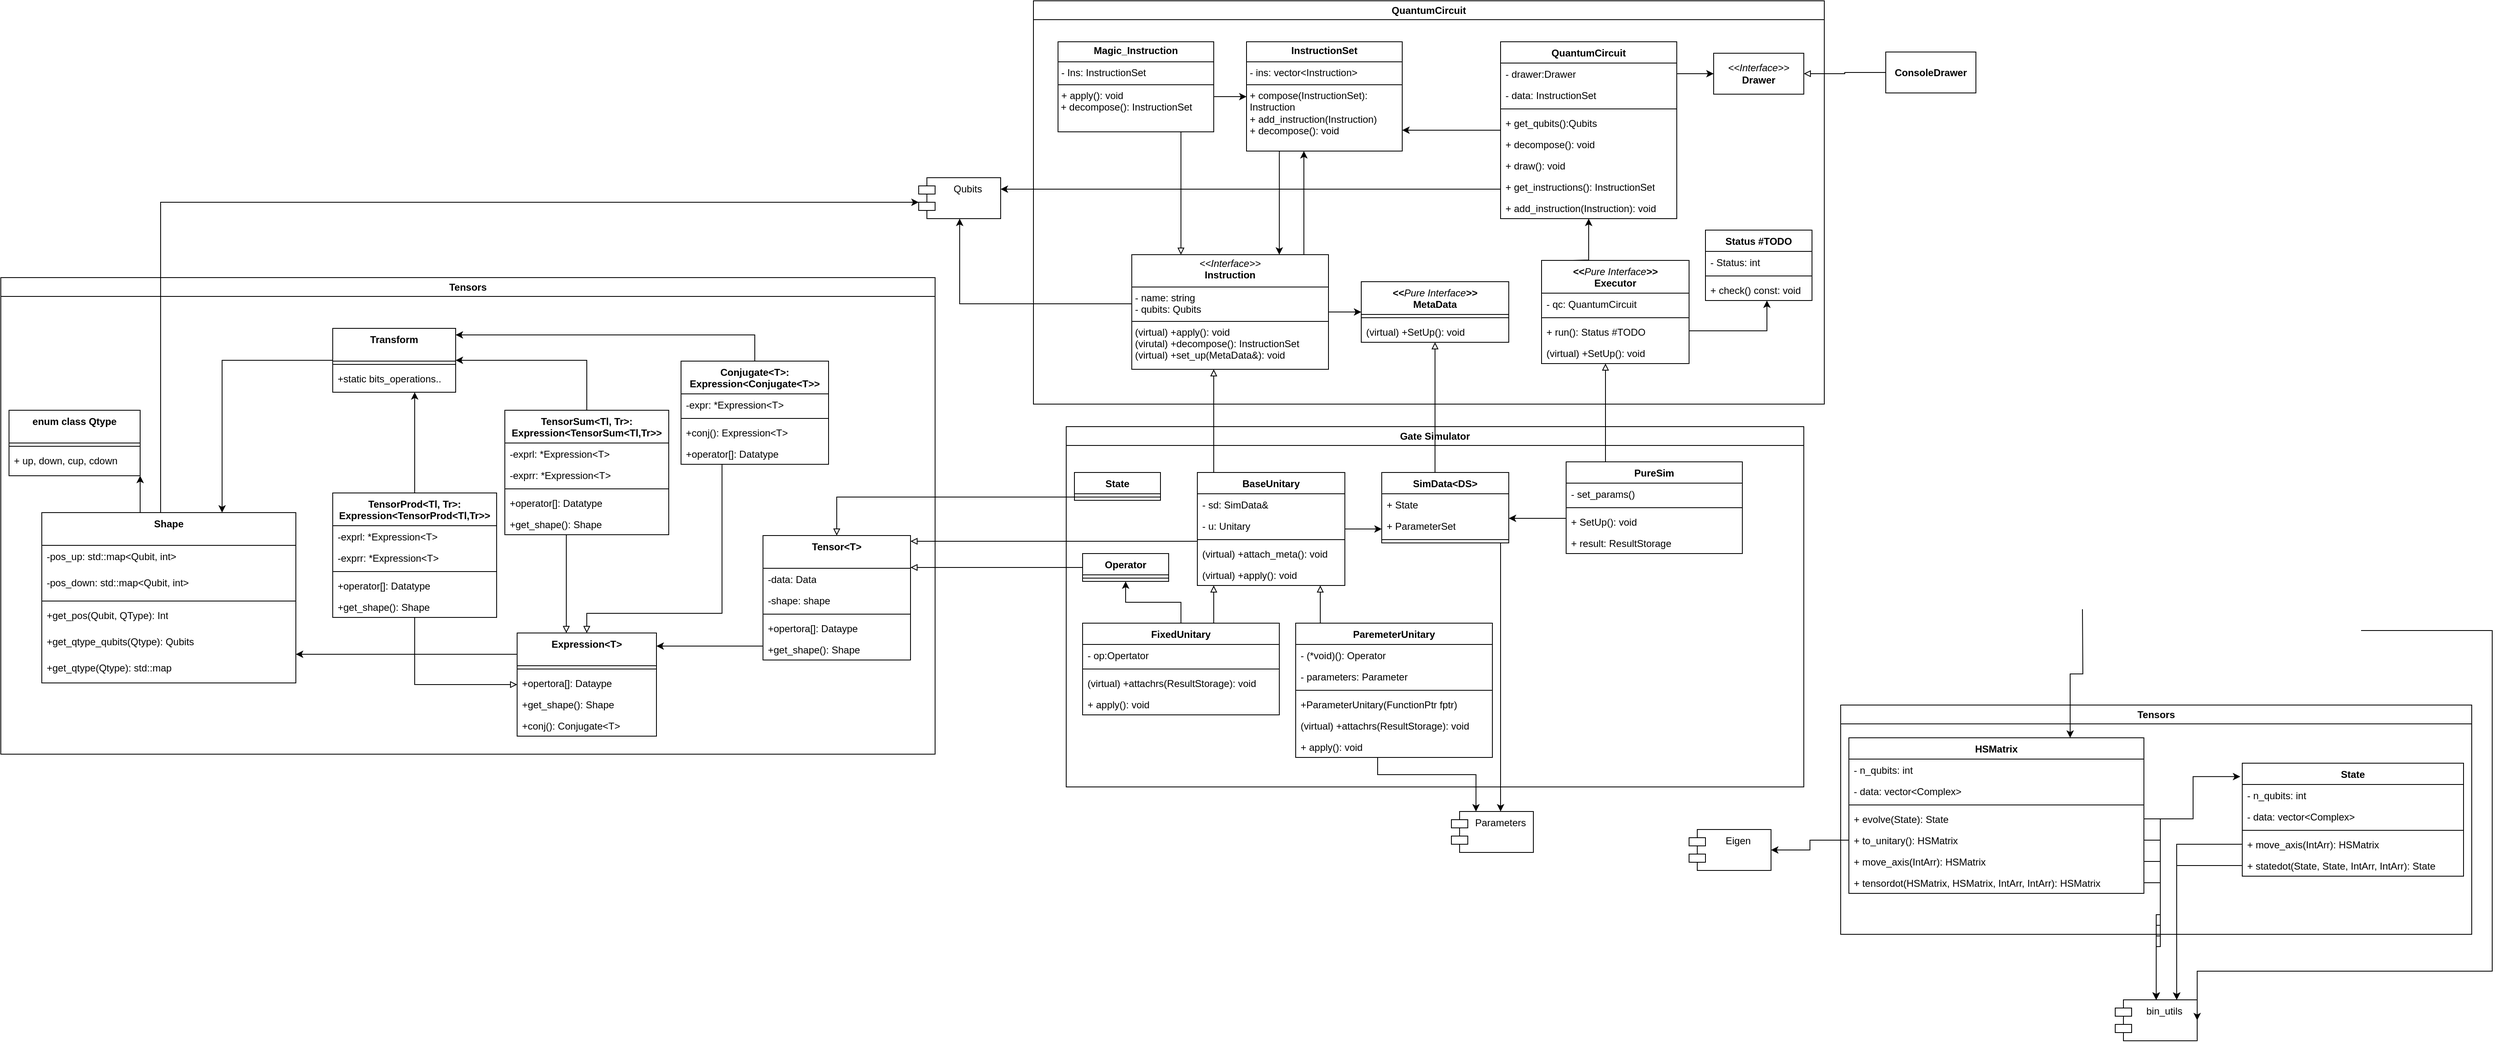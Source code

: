 <mxfile version="24.8.6">
  <diagram name="Page-1" id="x-qG1IfEhME5JwyJ-67E">
    <mxGraphModel dx="4120" dy="2128" grid="1" gridSize="10" guides="1" tooltips="1" connect="1" arrows="1" fold="1" page="1" pageScale="1" pageWidth="850" pageHeight="1100" math="0" shadow="0">
      <root>
        <mxCell id="0" />
        <mxCell id="1" parent="0" />
        <mxCell id="NoPwjyz6uO1jpUqEw4Ve-11" value="&lt;div&gt;Tensors&lt;/div&gt;" style="swimlane;whiteSpace=wrap;html=1;rounded=0;" parent="1" vertex="1">
          <mxGeometry x="35" y="20" width="770" height="280" as="geometry" />
        </mxCell>
        <mxCell id="NoPwjyz6uO1jpUqEw4Ve-59" value="&lt;div&gt;HSMatrix&lt;/div&gt;" style="swimlane;fontStyle=1;align=center;verticalAlign=top;childLayout=stackLayout;horizontal=1;startSize=26;horizontalStack=0;resizeParent=1;resizeParentMax=0;resizeLast=0;collapsible=1;marginBottom=0;whiteSpace=wrap;html=1;" parent="NoPwjyz6uO1jpUqEw4Ve-11" vertex="1">
          <mxGeometry x="10" y="40" width="360" height="190" as="geometry" />
        </mxCell>
        <mxCell id="NoPwjyz6uO1jpUqEw4Ve-60" value="- n_qubits: int" style="text;strokeColor=none;fillColor=none;align=left;verticalAlign=top;spacingLeft=4;spacingRight=4;overflow=hidden;rotatable=0;points=[[0,0.5],[1,0.5]];portConstraint=eastwest;whiteSpace=wrap;html=1;" parent="NoPwjyz6uO1jpUqEw4Ve-59" vertex="1">
          <mxGeometry y="26" width="360" height="26" as="geometry" />
        </mxCell>
        <mxCell id="NoPwjyz6uO1jpUqEw4Ve-63" value="- data:  vector&amp;lt;Complex&amp;gt; " style="text;strokeColor=none;fillColor=none;align=left;verticalAlign=top;spacingLeft=4;spacingRight=4;overflow=hidden;rotatable=0;points=[[0,0.5],[1,0.5]];portConstraint=eastwest;whiteSpace=wrap;html=1;" parent="NoPwjyz6uO1jpUqEw4Ve-59" vertex="1">
          <mxGeometry y="52" width="360" height="26" as="geometry" />
        </mxCell>
        <mxCell id="NoPwjyz6uO1jpUqEw4Ve-61" value="" style="line;strokeWidth=1;fillColor=none;align=left;verticalAlign=middle;spacingTop=-1;spacingLeft=3;spacingRight=3;rotatable=0;labelPosition=right;points=[];portConstraint=eastwest;strokeColor=inherit;" parent="NoPwjyz6uO1jpUqEw4Ve-59" vertex="1">
          <mxGeometry y="78" width="360" height="8" as="geometry" />
        </mxCell>
        <mxCell id="NoPwjyz6uO1jpUqEw4Ve-122" value="+ evolve(State): State" style="text;strokeColor=none;fillColor=none;align=left;verticalAlign=top;spacingLeft=4;spacingRight=4;overflow=hidden;rotatable=0;points=[[0,0.5],[1,0.5]];portConstraint=eastwest;whiteSpace=wrap;html=1;" parent="NoPwjyz6uO1jpUqEw4Ve-59" vertex="1">
          <mxGeometry y="86" width="360" height="26" as="geometry" />
        </mxCell>
        <mxCell id="NoPwjyz6uO1jpUqEw4Ve-64" value="+ to_unitary(): HSMatrix" style="text;strokeColor=none;fillColor=none;align=left;verticalAlign=top;spacingLeft=4;spacingRight=4;overflow=hidden;rotatable=0;points=[[0,0.5],[1,0.5]];portConstraint=eastwest;whiteSpace=wrap;html=1;" parent="NoPwjyz6uO1jpUqEw4Ve-59" vertex="1">
          <mxGeometry y="112" width="360" height="26" as="geometry" />
        </mxCell>
        <mxCell id="NoPwjyz6uO1jpUqEw4Ve-62" value="+ move_axis(IntArr): HSMatrix" style="text;strokeColor=none;fillColor=none;align=left;verticalAlign=top;spacingLeft=4;spacingRight=4;overflow=hidden;rotatable=0;points=[[0,0.5],[1,0.5]];portConstraint=eastwest;whiteSpace=wrap;html=1;" parent="NoPwjyz6uO1jpUqEw4Ve-59" vertex="1">
          <mxGeometry y="138" width="360" height="26" as="geometry" />
        </mxCell>
        <mxCell id="NoPwjyz6uO1jpUqEw4Ve-83" value="+ tensordot(HSMatrix, HSMatrix, IntArr, IntArr): HSMatrix" style="text;strokeColor=none;fillColor=none;align=left;verticalAlign=top;spacingLeft=4;spacingRight=4;overflow=hidden;rotatable=0;points=[[0,0.5],[1,0.5]];portConstraint=eastwest;whiteSpace=wrap;html=1;" parent="NoPwjyz6uO1jpUqEw4Ve-59" vertex="1">
          <mxGeometry y="164" width="360" height="26" as="geometry" />
        </mxCell>
        <mxCell id="NoPwjyz6uO1jpUqEw4Ve-66" value="&lt;div&gt;State&lt;/div&gt;&lt;div&gt;&lt;br&gt;&lt;/div&gt;" style="swimlane;fontStyle=1;align=center;verticalAlign=top;childLayout=stackLayout;horizontal=1;startSize=26;horizontalStack=0;resizeParent=1;resizeParentMax=0;resizeLast=0;collapsible=1;marginBottom=0;whiteSpace=wrap;html=1;" parent="NoPwjyz6uO1jpUqEw4Ve-11" vertex="1">
          <mxGeometry x="490" y="71" width="270" height="138" as="geometry" />
        </mxCell>
        <mxCell id="NoPwjyz6uO1jpUqEw4Ve-67" value="- n_qubits: int" style="text;strokeColor=none;fillColor=none;align=left;verticalAlign=top;spacingLeft=4;spacingRight=4;overflow=hidden;rotatable=0;points=[[0,0.5],[1,0.5]];portConstraint=eastwest;whiteSpace=wrap;html=1;" parent="NoPwjyz6uO1jpUqEw4Ve-66" vertex="1">
          <mxGeometry y="26" width="270" height="26" as="geometry" />
        </mxCell>
        <mxCell id="NoPwjyz6uO1jpUqEw4Ve-68" value="- data:  vector&amp;lt;Complex&amp;gt; " style="text;strokeColor=none;fillColor=none;align=left;verticalAlign=top;spacingLeft=4;spacingRight=4;overflow=hidden;rotatable=0;points=[[0,0.5],[1,0.5]];portConstraint=eastwest;whiteSpace=wrap;html=1;" parent="NoPwjyz6uO1jpUqEw4Ve-66" vertex="1">
          <mxGeometry y="52" width="270" height="26" as="geometry" />
        </mxCell>
        <mxCell id="NoPwjyz6uO1jpUqEw4Ve-69" value="" style="line;strokeWidth=1;fillColor=none;align=left;verticalAlign=middle;spacingTop=-1;spacingLeft=3;spacingRight=3;rotatable=0;labelPosition=right;points=[];portConstraint=eastwest;strokeColor=inherit;" parent="NoPwjyz6uO1jpUqEw4Ve-66" vertex="1">
          <mxGeometry y="78" width="270" height="8" as="geometry" />
        </mxCell>
        <mxCell id="NoPwjyz6uO1jpUqEw4Ve-70" value="+ move_axis(IntArr): HSMatrix" style="text;strokeColor=none;fillColor=none;align=left;verticalAlign=top;spacingLeft=4;spacingRight=4;overflow=hidden;rotatable=0;points=[[0,0.5],[1,0.5]];portConstraint=eastwest;whiteSpace=wrap;html=1;" parent="NoPwjyz6uO1jpUqEw4Ve-66" vertex="1">
          <mxGeometry y="86" width="270" height="26" as="geometry" />
        </mxCell>
        <mxCell id="NoPwjyz6uO1jpUqEw4Ve-84" value="&lt;div&gt;+ statedot(State, State, IntArr, IntArr): State&lt;/div&gt;" style="text;strokeColor=none;fillColor=none;align=left;verticalAlign=top;spacingLeft=4;spacingRight=4;overflow=hidden;rotatable=0;points=[[0,0.5],[1,0.5]];portConstraint=eastwest;whiteSpace=wrap;html=1;" parent="NoPwjyz6uO1jpUqEw4Ve-66" vertex="1">
          <mxGeometry y="112" width="270" height="26" as="geometry" />
        </mxCell>
        <mxCell id="NoPwjyz6uO1jpUqEw4Ve-126" style="edgeStyle=orthogonalEdgeStyle;rounded=0;orthogonalLoop=1;jettySize=auto;html=1;entryX=-0.009;entryY=0.119;entryDx=0;entryDy=0;entryPerimeter=0;" parent="NoPwjyz6uO1jpUqEw4Ve-11" source="NoPwjyz6uO1jpUqEw4Ve-122" target="NoPwjyz6uO1jpUqEw4Ve-66" edge="1">
          <mxGeometry relative="1" as="geometry" />
        </mxCell>
        <mxCell id="NoPwjyz6uO1jpUqEw4Ve-92" value="&lt;div&gt;Eigen&lt;/div&gt;&lt;div&gt;&lt;br&gt;&lt;/div&gt;" style="shape=module;align=left;spacingLeft=20;align=center;verticalAlign=top;whiteSpace=wrap;html=1;" parent="1" vertex="1">
          <mxGeometry x="-150" y="172" width="100" height="50" as="geometry" />
        </mxCell>
        <mxCell id="NoPwjyz6uO1jpUqEw4Ve-93" style="edgeStyle=orthogonalEdgeStyle;rounded=0;orthogonalLoop=1;jettySize=auto;html=1;" parent="1" source="NoPwjyz6uO1jpUqEw4Ve-64" target="NoPwjyz6uO1jpUqEw4Ve-92" edge="1">
          <mxGeometry relative="1" as="geometry" />
        </mxCell>
        <mxCell id="NoPwjyz6uO1jpUqEw4Ve-91" value="&lt;div&gt;bin_utils&lt;/div&gt;" style="shape=module;align=left;spacingLeft=20;align=center;verticalAlign=top;whiteSpace=wrap;html=1;" parent="1" vertex="1">
          <mxGeometry x="370" y="380" width="100" height="50" as="geometry" />
        </mxCell>
        <mxCell id="NoPwjyz6uO1jpUqEw4Ve-86" style="edgeStyle=orthogonalEdgeStyle;rounded=0;orthogonalLoop=1;jettySize=auto;html=1;entryX=0.5;entryY=0;entryDx=0;entryDy=0;" parent="1" source="NoPwjyz6uO1jpUqEw4Ve-83" target="NoPwjyz6uO1jpUqEw4Ve-91" edge="1">
          <mxGeometry relative="1" as="geometry" />
        </mxCell>
        <mxCell id="NoPwjyz6uO1jpUqEw4Ve-78" style="rounded=0;orthogonalLoop=1;jettySize=auto;html=1;edgeStyle=orthogonalEdgeStyle;entryX=0.5;entryY=0;entryDx=0;entryDy=0;" parent="1" source="NoPwjyz6uO1jpUqEw4Ve-62" target="NoPwjyz6uO1jpUqEw4Ve-91" edge="1">
          <mxGeometry relative="1" as="geometry">
            <mxPoint x="400" y="420" as="targetPoint" />
          </mxGeometry>
        </mxCell>
        <mxCell id="NoPwjyz6uO1jpUqEw4Ve-90" style="edgeStyle=orthogonalEdgeStyle;rounded=0;orthogonalLoop=1;jettySize=auto;html=1;entryX=0.75;entryY=0;entryDx=0;entryDy=0;" parent="1" source="NoPwjyz6uO1jpUqEw4Ve-70" target="NoPwjyz6uO1jpUqEw4Ve-91" edge="1">
          <mxGeometry relative="1" as="geometry">
            <mxPoint x="230.0" y="257" as="targetPoint" />
          </mxGeometry>
        </mxCell>
        <mxCell id="NoPwjyz6uO1jpUqEw4Ve-123" style="edgeStyle=orthogonalEdgeStyle;rounded=0;orthogonalLoop=1;jettySize=auto;html=1;entryX=0.5;entryY=0;entryDx=0;entryDy=0;" parent="1" source="NoPwjyz6uO1jpUqEw4Ve-122" target="NoPwjyz6uO1jpUqEw4Ve-91" edge="1">
          <mxGeometry relative="1" as="geometry" />
        </mxCell>
        <mxCell id="NoPwjyz6uO1jpUqEw4Ve-89" style="edgeStyle=orthogonalEdgeStyle;rounded=0;orthogonalLoop=1;jettySize=auto;html=1;entryX=0.75;entryY=0;entryDx=0;entryDy=0;" parent="1" source="NoPwjyz6uO1jpUqEw4Ve-84" target="NoPwjyz6uO1jpUqEw4Ve-91" edge="1">
          <mxGeometry relative="1" as="geometry">
            <mxPoint x="580" y="370" as="targetPoint" />
          </mxGeometry>
        </mxCell>
        <mxCell id="NoPwjyz6uO1jpUqEw4Ve-125" style="edgeStyle=orthogonalEdgeStyle;rounded=0;orthogonalLoop=1;jettySize=auto;html=1;entryX=0.5;entryY=0;entryDx=0;entryDy=0;" parent="1" source="NoPwjyz6uO1jpUqEw4Ve-64" target="NoPwjyz6uO1jpUqEw4Ve-91" edge="1">
          <mxGeometry relative="1" as="geometry">
            <mxPoint x="470.0" y="420" as="targetPoint" />
          </mxGeometry>
        </mxCell>
        <mxCell id="NoPwjyz6uO1jpUqEw4Ve-128" style="edgeStyle=orthogonalEdgeStyle;rounded=0;orthogonalLoop=1;jettySize=auto;html=1;exitX=0;exitY=0.5;exitDx=0;exitDy=0;entryX=0.75;entryY=0;entryDx=0;entryDy=0;" parent="1" target="NoPwjyz6uO1jpUqEw4Ve-59" edge="1">
          <mxGeometry relative="1" as="geometry">
            <mxPoint x="330" y="-97" as="sourcePoint" />
          </mxGeometry>
        </mxCell>
        <mxCell id="NoPwjyz6uO1jpUqEw4Ve-131" style="edgeStyle=orthogonalEdgeStyle;rounded=0;orthogonalLoop=1;jettySize=auto;html=1;exitX=1;exitY=0.5;exitDx=0;exitDy=0;entryX=1;entryY=0.5;entryDx=0;entryDy=0;" parent="1" target="NoPwjyz6uO1jpUqEw4Ve-91" edge="1">
          <mxGeometry relative="1" as="geometry">
            <Array as="points">
              <mxPoint x="830" y="-71" />
              <mxPoint x="830" y="345" />
            </Array>
            <mxPoint x="670.0" y="-71" as="sourcePoint" />
          </mxGeometry>
        </mxCell>
        <mxCell id="HAuFXq_arxBWg5W7KPL8-75" value="&lt;div&gt;Gate Simulator&lt;/div&gt;" style="swimlane;whiteSpace=wrap;html=1;" parent="1" vertex="1">
          <mxGeometry x="-910" y="-320" width="900" height="440" as="geometry" />
        </mxCell>
        <mxCell id="HAuFXq_arxBWg5W7KPL8-148" value="SimData&amp;lt;DS&amp;gt;" style="swimlane;fontStyle=1;align=center;verticalAlign=top;childLayout=stackLayout;horizontal=1;startSize=26;horizontalStack=0;resizeParent=1;resizeParentMax=0;resizeLast=0;collapsible=1;marginBottom=0;whiteSpace=wrap;html=1;" parent="HAuFXq_arxBWg5W7KPL8-75" vertex="1">
          <mxGeometry x="385" y="56" width="155" height="86" as="geometry" />
        </mxCell>
        <mxCell id="HAuFXq_arxBWg5W7KPL8-150" value="+ State" style="text;strokeColor=none;fillColor=none;align=left;verticalAlign=top;spacingLeft=4;spacingRight=4;overflow=hidden;rotatable=0;points=[[0,0.5],[1,0.5]];portConstraint=eastwest;whiteSpace=wrap;html=1;" parent="HAuFXq_arxBWg5W7KPL8-148" vertex="1">
          <mxGeometry y="26" width="155" height="26" as="geometry" />
        </mxCell>
        <mxCell id="HAuFXq_arxBWg5W7KPL8-231" value="+ ParameterSet" style="text;strokeColor=none;fillColor=none;align=left;verticalAlign=top;spacingLeft=4;spacingRight=4;overflow=hidden;rotatable=0;points=[[0,0.5],[1,0.5]];portConstraint=eastwest;whiteSpace=wrap;html=1;" parent="HAuFXq_arxBWg5W7KPL8-148" vertex="1">
          <mxGeometry y="52" width="155" height="26" as="geometry" />
        </mxCell>
        <mxCell id="HAuFXq_arxBWg5W7KPL8-151" value="" style="line;strokeWidth=1;fillColor=none;align=left;verticalAlign=middle;spacingTop=-1;spacingLeft=3;spacingRight=3;rotatable=0;labelPosition=right;points=[];portConstraint=eastwest;strokeColor=inherit;" parent="HAuFXq_arxBWg5W7KPL8-148" vertex="1">
          <mxGeometry y="78" width="155" height="8" as="geometry" />
        </mxCell>
        <mxCell id="e93Jw3CqHKbk79fxhymD-4" style="edgeStyle=orthogonalEdgeStyle;rounded=0;orthogonalLoop=1;jettySize=auto;html=1;" parent="HAuFXq_arxBWg5W7KPL8-75" source="HAuFXq_arxBWg5W7KPL8-156" target="HAuFXq_arxBWg5W7KPL8-148" edge="1">
          <mxGeometry relative="1" as="geometry">
            <Array as="points">
              <mxPoint x="330" y="99" />
              <mxPoint x="330" y="99" />
            </Array>
          </mxGeometry>
        </mxCell>
        <mxCell id="HAuFXq_arxBWg5W7KPL8-156" value="BaseUnitary" style="swimlane;fontStyle=1;align=center;verticalAlign=top;childLayout=stackLayout;horizontal=1;startSize=26;horizontalStack=0;resizeParent=1;resizeParentMax=0;resizeLast=0;collapsible=1;marginBottom=0;whiteSpace=wrap;html=1;" parent="HAuFXq_arxBWg5W7KPL8-75" vertex="1">
          <mxGeometry x="160" y="56" width="180" height="138" as="geometry" />
        </mxCell>
        <mxCell id="HAuFXq_arxBWg5W7KPL8-157" value="- sd: SimData&amp;amp;" style="text;strokeColor=none;fillColor=none;align=left;verticalAlign=top;spacingLeft=4;spacingRight=4;overflow=hidden;rotatable=0;points=[[0,0.5],[1,0.5]];portConstraint=eastwest;whiteSpace=wrap;html=1;" parent="HAuFXq_arxBWg5W7KPL8-156" vertex="1">
          <mxGeometry y="26" width="180" height="26" as="geometry" />
        </mxCell>
        <mxCell id="HAuFXq_arxBWg5W7KPL8-166" value="- u: Unitary" style="text;strokeColor=none;fillColor=none;align=left;verticalAlign=top;spacingLeft=4;spacingRight=4;overflow=hidden;rotatable=0;points=[[0,0.5],[1,0.5]];portConstraint=eastwest;whiteSpace=wrap;html=1;" parent="HAuFXq_arxBWg5W7KPL8-156" vertex="1">
          <mxGeometry y="52" width="180" height="26" as="geometry" />
        </mxCell>
        <mxCell id="HAuFXq_arxBWg5W7KPL8-159" value="" style="line;strokeWidth=1;fillColor=none;align=left;verticalAlign=middle;spacingTop=-1;spacingLeft=3;spacingRight=3;rotatable=0;labelPosition=right;points=[];portConstraint=eastwest;strokeColor=inherit;" parent="HAuFXq_arxBWg5W7KPL8-156" vertex="1">
          <mxGeometry y="78" width="180" height="8" as="geometry" />
        </mxCell>
        <mxCell id="HAuFXq_arxBWg5W7KPL8-160" value="(virtual) +attach_meta(): void" style="text;strokeColor=none;fillColor=none;align=left;verticalAlign=top;spacingLeft=4;spacingRight=4;overflow=hidden;rotatable=0;points=[[0,0.5],[1,0.5]];portConstraint=eastwest;whiteSpace=wrap;html=1;" parent="HAuFXq_arxBWg5W7KPL8-156" vertex="1">
          <mxGeometry y="86" width="180" height="26" as="geometry" />
        </mxCell>
        <mxCell id="HAuFXq_arxBWg5W7KPL8-161" value="(virtual) +apply(): void" style="text;strokeColor=none;fillColor=none;align=left;verticalAlign=top;spacingLeft=4;spacingRight=4;overflow=hidden;rotatable=0;points=[[0,0.5],[1,0.5]];portConstraint=eastwest;whiteSpace=wrap;html=1;" parent="HAuFXq_arxBWg5W7KPL8-156" vertex="1">
          <mxGeometry y="112" width="180" height="26" as="geometry" />
        </mxCell>
        <mxCell id="HAuFXq_arxBWg5W7KPL8-189" value="State" style="swimlane;fontStyle=1;align=center;verticalAlign=top;childLayout=stackLayout;horizontal=1;startSize=26;horizontalStack=0;resizeParent=1;resizeParentMax=0;resizeLast=0;collapsible=1;marginBottom=0;whiteSpace=wrap;html=1;" parent="HAuFXq_arxBWg5W7KPL8-75" vertex="1">
          <mxGeometry x="10" y="56" width="105" height="34" as="geometry" />
        </mxCell>
        <mxCell id="HAuFXq_arxBWg5W7KPL8-192" value="" style="line;strokeWidth=1;fillColor=none;align=left;verticalAlign=middle;spacingTop=-1;spacingLeft=3;spacingRight=3;rotatable=0;labelPosition=right;points=[];portConstraint=eastwest;strokeColor=inherit;" parent="HAuFXq_arxBWg5W7KPL8-189" vertex="1">
          <mxGeometry y="26" width="105" height="8" as="geometry" />
        </mxCell>
        <mxCell id="HAuFXq_arxBWg5W7KPL8-219" style="edgeStyle=orthogonalEdgeStyle;rounded=0;orthogonalLoop=1;jettySize=auto;html=1;endArrow=block;endFill=0;" parent="HAuFXq_arxBWg5W7KPL8-75" source="HAuFXq_arxBWg5W7KPL8-211" target="HAuFXq_arxBWg5W7KPL8-156" edge="1">
          <mxGeometry relative="1" as="geometry">
            <Array as="points">
              <mxPoint x="310" y="210" />
              <mxPoint x="310" y="210" />
            </Array>
          </mxGeometry>
        </mxCell>
        <mxCell id="HAuFXq_arxBWg5W7KPL8-211" value="ParemeterUnitary" style="swimlane;fontStyle=1;align=center;verticalAlign=top;childLayout=stackLayout;horizontal=1;startSize=26;horizontalStack=0;resizeParent=1;resizeParentMax=0;resizeLast=0;collapsible=1;marginBottom=0;whiteSpace=wrap;html=1;" parent="HAuFXq_arxBWg5W7KPL8-75" vertex="1">
          <mxGeometry x="280" y="240" width="240" height="164" as="geometry" />
        </mxCell>
        <mxCell id="e93Jw3CqHKbk79fxhymD-19" value="- (*void)(): Operator" style="text;strokeColor=none;fillColor=none;align=left;verticalAlign=top;spacingLeft=4;spacingRight=4;overflow=hidden;rotatable=0;points=[[0,0.5],[1,0.5]];portConstraint=eastwest;whiteSpace=wrap;html=1;" parent="HAuFXq_arxBWg5W7KPL8-211" vertex="1">
          <mxGeometry y="26" width="240" height="26" as="geometry" />
        </mxCell>
        <mxCell id="HAuFXq_arxBWg5W7KPL8-221" value="- parameters: Parameter" style="text;strokeColor=none;fillColor=none;align=left;verticalAlign=top;spacingLeft=4;spacingRight=4;overflow=hidden;rotatable=0;points=[[0,0.5],[1,0.5]];portConstraint=eastwest;whiteSpace=wrap;html=1;" parent="HAuFXq_arxBWg5W7KPL8-211" vertex="1">
          <mxGeometry y="52" width="240" height="26" as="geometry" />
        </mxCell>
        <mxCell id="HAuFXq_arxBWg5W7KPL8-214" value="" style="line;strokeWidth=1;fillColor=none;align=left;verticalAlign=middle;spacingTop=-1;spacingLeft=3;spacingRight=3;rotatable=0;labelPosition=right;points=[];portConstraint=eastwest;strokeColor=inherit;" parent="HAuFXq_arxBWg5W7KPL8-211" vertex="1">
          <mxGeometry y="78" width="240" height="8" as="geometry" />
        </mxCell>
        <mxCell id="e93Jw3CqHKbk79fxhymD-20" value="+ParameterUnitary(FunctionPtr fptr)" style="text;strokeColor=none;fillColor=none;align=left;verticalAlign=top;spacingLeft=4;spacingRight=4;overflow=hidden;rotatable=0;points=[[0,0.5],[1,0.5]];portConstraint=eastwest;whiteSpace=wrap;html=1;" parent="HAuFXq_arxBWg5W7KPL8-211" vertex="1">
          <mxGeometry y="86" width="240" height="26" as="geometry" />
        </mxCell>
        <mxCell id="N5SoRWGxeowciUsmWEaG-1" value="(virtual) +attachrs(ResultStorage): void" style="text;strokeColor=none;fillColor=none;align=left;verticalAlign=top;spacingLeft=4;spacingRight=4;overflow=hidden;rotatable=0;points=[[0,0.5],[1,0.5]];portConstraint=eastwest;whiteSpace=wrap;html=1;" parent="HAuFXq_arxBWg5W7KPL8-211" vertex="1">
          <mxGeometry y="112" width="240" height="26" as="geometry" />
        </mxCell>
        <mxCell id="HAuFXq_arxBWg5W7KPL8-216" value="+ apply(): void" style="text;strokeColor=none;fillColor=none;align=left;verticalAlign=top;spacingLeft=4;spacingRight=4;overflow=hidden;rotatable=0;points=[[0,0.5],[1,0.5]];portConstraint=eastwest;whiteSpace=wrap;html=1;" parent="HAuFXq_arxBWg5W7KPL8-211" vertex="1">
          <mxGeometry y="138" width="240" height="26" as="geometry" />
        </mxCell>
        <mxCell id="HAuFXq_arxBWg5W7KPL8-167" value="PureSim" style="swimlane;fontStyle=1;align=center;verticalAlign=top;childLayout=stackLayout;horizontal=1;startSize=26;horizontalStack=0;resizeParent=1;resizeParentMax=0;resizeLast=0;collapsible=1;marginBottom=0;whiteSpace=wrap;html=1;" parent="HAuFXq_arxBWg5W7KPL8-75" vertex="1">
          <mxGeometry x="610" y="43" width="215" height="112" as="geometry" />
        </mxCell>
        <mxCell id="HAuFXq_arxBWg5W7KPL8-169" value="- set_params() " style="text;strokeColor=none;fillColor=none;align=left;verticalAlign=top;spacingLeft=4;spacingRight=4;overflow=hidden;rotatable=0;points=[[0,0.5],[1,0.5]];portConstraint=eastwest;whiteSpace=wrap;html=1;" parent="HAuFXq_arxBWg5W7KPL8-167" vertex="1">
          <mxGeometry y="26" width="215" height="26" as="geometry" />
        </mxCell>
        <mxCell id="HAuFXq_arxBWg5W7KPL8-170" value="" style="line;strokeWidth=1;fillColor=none;align=left;verticalAlign=middle;spacingTop=-1;spacingLeft=3;spacingRight=3;rotatable=0;labelPosition=right;points=[];portConstraint=eastwest;strokeColor=inherit;" parent="HAuFXq_arxBWg5W7KPL8-167" vertex="1">
          <mxGeometry y="52" width="215" height="8" as="geometry" />
        </mxCell>
        <mxCell id="HAuFXq_arxBWg5W7KPL8-248" value="+ SetUp(): void" style="text;strokeColor=none;fillColor=none;align=left;verticalAlign=top;spacingLeft=4;spacingRight=4;overflow=hidden;rotatable=0;points=[[0,0.5],[1,0.5]];portConstraint=eastwest;whiteSpace=wrap;html=1;" parent="HAuFXq_arxBWg5W7KPL8-167" vertex="1">
          <mxGeometry y="60" width="215" height="26" as="geometry" />
        </mxCell>
        <mxCell id="HAuFXq_arxBWg5W7KPL8-172" value="+ result: ResultStorage" style="text;strokeColor=none;fillColor=none;align=left;verticalAlign=top;spacingLeft=4;spacingRight=4;overflow=hidden;rotatable=0;points=[[0,0.5],[1,0.5]];portConstraint=eastwest;whiteSpace=wrap;html=1;" parent="HAuFXq_arxBWg5W7KPL8-167" vertex="1">
          <mxGeometry y="86" width="215" height="26" as="geometry" />
        </mxCell>
        <mxCell id="HAuFXq_arxBWg5W7KPL8-208" style="edgeStyle=orthogonalEdgeStyle;rounded=0;orthogonalLoop=1;jettySize=auto;html=1;" parent="HAuFXq_arxBWg5W7KPL8-75" source="HAuFXq_arxBWg5W7KPL8-167" target="HAuFXq_arxBWg5W7KPL8-148" edge="1">
          <mxGeometry relative="1" as="geometry">
            <mxPoint x="505" y="70" as="targetPoint" />
            <Array as="points">
              <mxPoint x="590" y="112" />
              <mxPoint x="590" y="112" />
            </Array>
          </mxGeometry>
        </mxCell>
        <mxCell id="e93Jw3CqHKbk79fxhymD-13" style="edgeStyle=orthogonalEdgeStyle;rounded=0;orthogonalLoop=1;jettySize=auto;html=1;endArrow=block;endFill=0;" parent="HAuFXq_arxBWg5W7KPL8-75" source="e93Jw3CqHKbk79fxhymD-8" target="HAuFXq_arxBWg5W7KPL8-156" edge="1">
          <mxGeometry relative="1" as="geometry">
            <Array as="points">
              <mxPoint x="180" y="230" />
              <mxPoint x="180" y="230" />
            </Array>
          </mxGeometry>
        </mxCell>
        <mxCell id="e93Jw3CqHKbk79fxhymD-18" style="edgeStyle=orthogonalEdgeStyle;rounded=0;orthogonalLoop=1;jettySize=auto;html=1;" parent="HAuFXq_arxBWg5W7KPL8-75" source="e93Jw3CqHKbk79fxhymD-8" target="e93Jw3CqHKbk79fxhymD-14" edge="1">
          <mxGeometry relative="1" as="geometry" />
        </mxCell>
        <mxCell id="e93Jw3CqHKbk79fxhymD-8" value="FixedUnitary" style="swimlane;fontStyle=1;align=center;verticalAlign=top;childLayout=stackLayout;horizontal=1;startSize=26;horizontalStack=0;resizeParent=1;resizeParentMax=0;resizeLast=0;collapsible=1;marginBottom=0;whiteSpace=wrap;html=1;" parent="HAuFXq_arxBWg5W7KPL8-75" vertex="1">
          <mxGeometry x="20" y="240" width="240" height="112" as="geometry" />
        </mxCell>
        <mxCell id="e93Jw3CqHKbk79fxhymD-9" value="- op:Opertator" style="text;strokeColor=none;fillColor=none;align=left;verticalAlign=top;spacingLeft=4;spacingRight=4;overflow=hidden;rotatable=0;points=[[0,0.5],[1,0.5]];portConstraint=eastwest;whiteSpace=wrap;html=1;" parent="e93Jw3CqHKbk79fxhymD-8" vertex="1">
          <mxGeometry y="26" width="240" height="26" as="geometry" />
        </mxCell>
        <mxCell id="e93Jw3CqHKbk79fxhymD-10" value="" style="line;strokeWidth=1;fillColor=none;align=left;verticalAlign=middle;spacingTop=-1;spacingLeft=3;spacingRight=3;rotatable=0;labelPosition=right;points=[];portConstraint=eastwest;strokeColor=inherit;" parent="e93Jw3CqHKbk79fxhymD-8" vertex="1">
          <mxGeometry y="52" width="240" height="8" as="geometry" />
        </mxCell>
        <mxCell id="e93Jw3CqHKbk79fxhymD-11" value="(virtual) +attachrs(ResultStorage): void" style="text;strokeColor=none;fillColor=none;align=left;verticalAlign=top;spacingLeft=4;spacingRight=4;overflow=hidden;rotatable=0;points=[[0,0.5],[1,0.5]];portConstraint=eastwest;whiteSpace=wrap;html=1;" parent="e93Jw3CqHKbk79fxhymD-8" vertex="1">
          <mxGeometry y="60" width="240" height="26" as="geometry" />
        </mxCell>
        <mxCell id="e93Jw3CqHKbk79fxhymD-12" value="+ apply(): void" style="text;strokeColor=none;fillColor=none;align=left;verticalAlign=top;spacingLeft=4;spacingRight=4;overflow=hidden;rotatable=0;points=[[0,0.5],[1,0.5]];portConstraint=eastwest;whiteSpace=wrap;html=1;" parent="e93Jw3CqHKbk79fxhymD-8" vertex="1">
          <mxGeometry y="86" width="240" height="26" as="geometry" />
        </mxCell>
        <mxCell id="e93Jw3CqHKbk79fxhymD-14" value="Operator" style="swimlane;fontStyle=1;align=center;verticalAlign=top;childLayout=stackLayout;horizontal=1;startSize=26;horizontalStack=0;resizeParent=1;resizeParentMax=0;resizeLast=0;collapsible=1;marginBottom=0;whiteSpace=wrap;html=1;" parent="HAuFXq_arxBWg5W7KPL8-75" vertex="1">
          <mxGeometry x="20" y="155" width="105" height="34" as="geometry" />
        </mxCell>
        <mxCell id="e93Jw3CqHKbk79fxhymD-16" value="" style="line;strokeWidth=1;fillColor=none;align=left;verticalAlign=middle;spacingTop=-1;spacingLeft=3;spacingRight=3;rotatable=0;labelPosition=right;points=[];portConstraint=eastwest;strokeColor=inherit;" parent="e93Jw3CqHKbk79fxhymD-14" vertex="1">
          <mxGeometry y="26" width="105" height="8" as="geometry" />
        </mxCell>
        <mxCell id="N5SoRWGxeowciUsmWEaG-8" style="edgeStyle=orthogonalEdgeStyle;rounded=0;orthogonalLoop=1;jettySize=auto;html=1;endArrow=block;endFill=0;" parent="1" source="HAuFXq_arxBWg5W7KPL8-105" target="HAuFXq_arxBWg5W7KPL8-73" edge="1">
          <mxGeometry relative="1" as="geometry" />
        </mxCell>
        <mxCell id="HAuFXq_arxBWg5W7KPL8-105" value="&lt;b&gt;ConsoleDrawer&lt;/b&gt;" style="html=1;whiteSpace=wrap;" parent="1" vertex="1">
          <mxGeometry x="90" y="-777.5" width="110" height="50" as="geometry" />
        </mxCell>
        <mxCell id="HAuFXq_arxBWg5W7KPL8-109" value="QuantumCircuit" style="swimlane;whiteSpace=wrap;html=1;" parent="1" vertex="1">
          <mxGeometry x="-950" y="-840" width="965" height="492.5" as="geometry" />
        </mxCell>
        <mxCell id="N5SoRWGxeowciUsmWEaG-12" style="edgeStyle=orthogonalEdgeStyle;rounded=0;orthogonalLoop=1;jettySize=auto;html=1;" parent="HAuFXq_arxBWg5W7KPL8-109" source="HAuFXq_arxBWg5W7KPL8-50" target="HAuFXq_arxBWg5W7KPL8-120" edge="1">
          <mxGeometry relative="1" as="geometry">
            <Array as="points">
              <mxPoint x="570" y="117" />
              <mxPoint x="570" y="117" />
            </Array>
          </mxGeometry>
        </mxCell>
        <mxCell id="HAuFXq_arxBWg5W7KPL8-50" value="QuantumCircuit" style="swimlane;fontStyle=1;align=center;verticalAlign=top;childLayout=stackLayout;horizontal=1;startSize=26;horizontalStack=0;resizeParent=1;resizeParentMax=0;resizeLast=0;collapsible=1;marginBottom=0;whiteSpace=wrap;html=1;" parent="HAuFXq_arxBWg5W7KPL8-109" vertex="1">
          <mxGeometry x="570" y="50" width="215" height="216" as="geometry" />
        </mxCell>
        <mxCell id="HAuFXq_arxBWg5W7KPL8-91" value="- drawer:Drawer" style="text;strokeColor=none;fillColor=none;align=left;verticalAlign=top;spacingLeft=4;spacingRight=4;overflow=hidden;rotatable=0;points=[[0,0.5],[1,0.5]];portConstraint=eastwest;whiteSpace=wrap;html=1;" parent="HAuFXq_arxBWg5W7KPL8-50" vertex="1">
          <mxGeometry y="26" width="215" height="26" as="geometry" />
        </mxCell>
        <mxCell id="HAuFXq_arxBWg5W7KPL8-92" value="- data: InstructionSet" style="text;strokeColor=none;fillColor=none;align=left;verticalAlign=top;spacingLeft=4;spacingRight=4;overflow=hidden;rotatable=0;points=[[0,0.5],[1,0.5]];portConstraint=eastwest;whiteSpace=wrap;html=1;" parent="HAuFXq_arxBWg5W7KPL8-50" vertex="1">
          <mxGeometry y="52" width="215" height="26" as="geometry" />
        </mxCell>
        <mxCell id="HAuFXq_arxBWg5W7KPL8-53" value="" style="line;strokeWidth=1;fillColor=none;align=left;verticalAlign=middle;spacingTop=-1;spacingLeft=3;spacingRight=3;rotatable=0;labelPosition=right;points=[];portConstraint=eastwest;strokeColor=inherit;" parent="HAuFXq_arxBWg5W7KPL8-50" vertex="1">
          <mxGeometry y="78" width="215" height="8" as="geometry" />
        </mxCell>
        <mxCell id="HAuFXq_arxBWg5W7KPL8-54" value="+ get_qubits():Qubits" style="text;strokeColor=none;fillColor=none;align=left;verticalAlign=top;spacingLeft=4;spacingRight=4;overflow=hidden;rotatable=0;points=[[0,0.5],[1,0.5]];portConstraint=eastwest;whiteSpace=wrap;html=1;" parent="HAuFXq_arxBWg5W7KPL8-50" vertex="1">
          <mxGeometry y="86" width="215" height="26" as="geometry" />
        </mxCell>
        <mxCell id="HAuFXq_arxBWg5W7KPL8-71" value="+ decompose(): void" style="text;strokeColor=none;fillColor=none;align=left;verticalAlign=top;spacingLeft=4;spacingRight=4;overflow=hidden;rotatable=0;points=[[0,0.5],[1,0.5]];portConstraint=eastwest;whiteSpace=wrap;html=1;" parent="HAuFXq_arxBWg5W7KPL8-50" vertex="1">
          <mxGeometry y="112" width="215" height="26" as="geometry" />
        </mxCell>
        <mxCell id="HAuFXq_arxBWg5W7KPL8-82" value="+ draw(): void" style="text;strokeColor=none;fillColor=none;align=left;verticalAlign=top;spacingLeft=4;spacingRight=4;overflow=hidden;rotatable=0;points=[[0,0.5],[1,0.5]];portConstraint=eastwest;whiteSpace=wrap;html=1;" parent="HAuFXq_arxBWg5W7KPL8-50" vertex="1">
          <mxGeometry y="138" width="215" height="26" as="geometry" />
        </mxCell>
        <mxCell id="HAuFXq_arxBWg5W7KPL8-209" value="+ get_instructions(): InstructionSet" style="text;strokeColor=none;fillColor=none;align=left;verticalAlign=top;spacingLeft=4;spacingRight=4;overflow=hidden;rotatable=0;points=[[0,0.5],[1,0.5]];portConstraint=eastwest;whiteSpace=wrap;html=1;" parent="HAuFXq_arxBWg5W7KPL8-50" vertex="1">
          <mxGeometry y="164" width="215" height="26" as="geometry" />
        </mxCell>
        <mxCell id="HAuFXq_arxBWg5W7KPL8-223" value="+ add_instruction(Instruction): void" style="text;strokeColor=none;fillColor=none;align=left;verticalAlign=top;spacingLeft=4;spacingRight=4;overflow=hidden;rotatable=0;points=[[0,0.5],[1,0.5]];portConstraint=eastwest;whiteSpace=wrap;html=1;" parent="HAuFXq_arxBWg5W7KPL8-50" vertex="1">
          <mxGeometry y="190" width="215" height="26" as="geometry" />
        </mxCell>
        <mxCell id="HAuFXq_arxBWg5W7KPL8-73" value="&lt;i&gt;&amp;lt;&amp;lt;Interface&amp;gt;&amp;gt;&lt;/i&gt;&lt;div&gt;&lt;b&gt;Drawer&lt;/b&gt;&lt;/div&gt;" style="html=1;whiteSpace=wrap;" parent="HAuFXq_arxBWg5W7KPL8-109" vertex="1">
          <mxGeometry x="830" y="64" width="110" height="50" as="geometry" />
        </mxCell>
        <mxCell id="HAuFXq_arxBWg5W7KPL8-253" style="edgeStyle=orthogonalEdgeStyle;rounded=0;orthogonalLoop=1;jettySize=auto;html=1;exitX=0.5;exitY=0;exitDx=0;exitDy=0;" parent="HAuFXq_arxBWg5W7KPL8-109" source="HAuFXq_arxBWg5W7KPL8-233" target="HAuFXq_arxBWg5W7KPL8-50" edge="1">
          <mxGeometry relative="1" as="geometry">
            <Array as="points">
              <mxPoint x="658" y="316.5" />
              <mxPoint x="658" y="316.5" />
            </Array>
          </mxGeometry>
        </mxCell>
        <mxCell id="N5SoRWGxeowciUsmWEaG-11" style="edgeStyle=orthogonalEdgeStyle;rounded=0;orthogonalLoop=1;jettySize=auto;html=1;" parent="HAuFXq_arxBWg5W7KPL8-109" source="HAuFXq_arxBWg5W7KPL8-233" target="HAuFXq_arxBWg5W7KPL8-240" edge="1">
          <mxGeometry relative="1" as="geometry">
            <Array as="points">
              <mxPoint x="895" y="403" />
            </Array>
          </mxGeometry>
        </mxCell>
        <mxCell id="HAuFXq_arxBWg5W7KPL8-233" value="&lt;i&gt;&amp;lt;&amp;lt;&lt;/i&gt;&lt;span style=&quot;font-weight: normal;&quot;&gt;&lt;i&gt;Pure Interface&lt;/i&gt;&lt;/span&gt;&lt;i&gt;&amp;gt;&amp;gt;&lt;/i&gt;&lt;div&gt;Executor&lt;/div&gt;" style="swimlane;fontStyle=1;align=center;verticalAlign=top;childLayout=stackLayout;horizontal=1;startSize=40;horizontalStack=0;resizeParent=1;resizeParentMax=0;resizeLast=0;collapsible=1;marginBottom=0;whiteSpace=wrap;html=1;" parent="HAuFXq_arxBWg5W7KPL8-109" vertex="1">
          <mxGeometry x="620" y="317" width="180" height="126" as="geometry" />
        </mxCell>
        <mxCell id="HAuFXq_arxBWg5W7KPL8-234" value="- qc: QuantumCircuit" style="text;strokeColor=none;fillColor=none;align=left;verticalAlign=top;spacingLeft=4;spacingRight=4;overflow=hidden;rotatable=0;points=[[0,0.5],[1,0.5]];portConstraint=eastwest;whiteSpace=wrap;html=1;" parent="HAuFXq_arxBWg5W7KPL8-233" vertex="1">
          <mxGeometry y="40" width="180" height="26" as="geometry" />
        </mxCell>
        <mxCell id="HAuFXq_arxBWg5W7KPL8-236" value="" style="line;strokeWidth=1;fillColor=none;align=left;verticalAlign=middle;spacingTop=-1;spacingLeft=3;spacingRight=3;rotatable=0;labelPosition=right;points=[];portConstraint=eastwest;strokeColor=inherit;" parent="HAuFXq_arxBWg5W7KPL8-233" vertex="1">
          <mxGeometry y="66" width="180" height="8" as="geometry" />
        </mxCell>
        <mxCell id="HAuFXq_arxBWg5W7KPL8-237" value="+ run(): Status #TODO" style="text;strokeColor=none;fillColor=none;align=left;verticalAlign=top;spacingLeft=4;spacingRight=4;overflow=hidden;rotatable=0;points=[[0,0.5],[1,0.5]];portConstraint=eastwest;whiteSpace=wrap;html=1;" parent="HAuFXq_arxBWg5W7KPL8-233" vertex="1">
          <mxGeometry y="74" width="180" height="26" as="geometry" />
        </mxCell>
        <mxCell id="HAuFXq_arxBWg5W7KPL8-239" value="(virtual) +SetUp(): void" style="text;strokeColor=none;fillColor=none;align=left;verticalAlign=top;spacingLeft=4;spacingRight=4;overflow=hidden;rotatable=0;points=[[0,0.5],[1,0.5]];portConstraint=eastwest;whiteSpace=wrap;html=1;" parent="HAuFXq_arxBWg5W7KPL8-233" vertex="1">
          <mxGeometry y="100" width="180" height="26" as="geometry" />
        </mxCell>
        <mxCell id="HAuFXq_arxBWg5W7KPL8-240" value="Status #TODO" style="swimlane;fontStyle=1;align=center;verticalAlign=top;childLayout=stackLayout;horizontal=1;startSize=26;horizontalStack=0;resizeParent=1;resizeParentMax=0;resizeLast=0;collapsible=1;marginBottom=0;whiteSpace=wrap;html=1;" parent="HAuFXq_arxBWg5W7KPL8-109" vertex="1">
          <mxGeometry x="820" y="280" width="130" height="86" as="geometry" />
        </mxCell>
        <mxCell id="HAuFXq_arxBWg5W7KPL8-241" value="- Status: int" style="text;strokeColor=none;fillColor=none;align=left;verticalAlign=top;spacingLeft=4;spacingRight=4;overflow=hidden;rotatable=0;points=[[0,0.5],[1,0.5]];portConstraint=eastwest;whiteSpace=wrap;html=1;" parent="HAuFXq_arxBWg5W7KPL8-240" vertex="1">
          <mxGeometry y="26" width="130" height="26" as="geometry" />
        </mxCell>
        <mxCell id="HAuFXq_arxBWg5W7KPL8-242" value="" style="line;strokeWidth=1;fillColor=none;align=left;verticalAlign=middle;spacingTop=-1;spacingLeft=3;spacingRight=3;rotatable=0;labelPosition=right;points=[];portConstraint=eastwest;strokeColor=inherit;" parent="HAuFXq_arxBWg5W7KPL8-240" vertex="1">
          <mxGeometry y="52" width="130" height="8" as="geometry" />
        </mxCell>
        <mxCell id="HAuFXq_arxBWg5W7KPL8-243" value="+ check() const: void" style="text;strokeColor=none;fillColor=none;align=left;verticalAlign=top;spacingLeft=4;spacingRight=4;overflow=hidden;rotatable=0;points=[[0,0.5],[1,0.5]];portConstraint=eastwest;whiteSpace=wrap;html=1;" parent="HAuFXq_arxBWg5W7KPL8-240" vertex="1">
          <mxGeometry y="60" width="130" height="26" as="geometry" />
        </mxCell>
        <mxCell id="N5SoRWGxeowciUsmWEaG-10" style="edgeStyle=orthogonalEdgeStyle;rounded=0;orthogonalLoop=1;jettySize=auto;html=1;" parent="HAuFXq_arxBWg5W7KPL8-109" source="HAuFXq_arxBWg5W7KPL8-91" target="HAuFXq_arxBWg5W7KPL8-73" edge="1">
          <mxGeometry relative="1" as="geometry" />
        </mxCell>
        <mxCell id="e93Jw3CqHKbk79fxhymD-3" style="edgeStyle=orthogonalEdgeStyle;rounded=0;orthogonalLoop=1;jettySize=auto;html=1;" parent="HAuFXq_arxBWg5W7KPL8-109" source="HAuFXq_arxBWg5W7KPL8-118" target="N5SoRWGxeowciUsmWEaG-2" edge="1">
          <mxGeometry relative="1" as="geometry" />
        </mxCell>
        <mxCell id="HAuFXq_arxBWg5W7KPL8-118" value="&lt;p style=&quot;margin:0px;margin-top:4px;text-align:center;&quot;&gt;&lt;i&gt;&amp;lt;&amp;lt;Interface&amp;gt;&amp;gt;&lt;/i&gt;&lt;br&gt;&lt;b&gt;Instruction&lt;/b&gt;&lt;br&gt;&lt;/p&gt;&lt;hr size=&quot;1&quot; style=&quot;border-style:solid;&quot;&gt;&lt;p style=&quot;margin:0px;margin-left:4px;&quot;&gt;- name: string&lt;/p&gt;&lt;p style=&quot;margin:0px;margin-left:4px;&quot;&gt;- qubits: Qubits&lt;/p&gt;&lt;hr size=&quot;1&quot; style=&quot;border-style:solid;&quot;&gt;&lt;p style=&quot;margin:0px;margin-left:4px;&quot;&gt;(virtual) +apply(): void&lt;/p&gt;&lt;p style=&quot;margin:0px;margin-left:4px;&quot;&gt;(virutal) +decompose(): InstructionSet&lt;/p&gt;&lt;p style=&quot;margin:0px;margin-left:4px;&quot;&gt;(virtual) +set_up(MetaData&amp;amp;): void&lt;br&gt;&lt;/p&gt;" style="verticalAlign=top;align=left;overflow=fill;html=1;whiteSpace=wrap;" parent="HAuFXq_arxBWg5W7KPL8-109" vertex="1">
          <mxGeometry x="120" y="310" width="240" height="140" as="geometry" />
        </mxCell>
        <mxCell id="HAuFXq_arxBWg5W7KPL8-224" style="edgeStyle=orthogonalEdgeStyle;rounded=0;orthogonalLoop=1;jettySize=auto;html=1;" parent="HAuFXq_arxBWg5W7KPL8-109" source="HAuFXq_arxBWg5W7KPL8-120" target="HAuFXq_arxBWg5W7KPL8-118" edge="1">
          <mxGeometry relative="1" as="geometry">
            <Array as="points">
              <mxPoint x="300" y="240" />
              <mxPoint x="300" y="240" />
            </Array>
          </mxGeometry>
        </mxCell>
        <mxCell id="HAuFXq_arxBWg5W7KPL8-120" value="&lt;p style=&quot;margin:0px;margin-top:4px;text-align:center;&quot;&gt;&lt;b&gt;InstructionSet&lt;/b&gt;&lt;br&gt;&lt;/p&gt;&lt;hr size=&quot;1&quot; style=&quot;border-style:solid;&quot;&gt;&lt;p style=&quot;margin:0px;margin-left:4px;&quot;&gt;- ins: vector&amp;lt;Instruction&amp;gt;&lt;br&gt;&lt;/p&gt;&lt;hr size=&quot;1&quot; style=&quot;border-style:solid;&quot;&gt;&lt;p style=&quot;margin:0px;margin-left:4px;&quot;&gt;+ compose(InstructionSet): Instruction&lt;/p&gt;&lt;p style=&quot;margin:0px;margin-left:4px;&quot;&gt;+ add_instruction(Instruction)&lt;br&gt;&lt;/p&gt;&lt;p style=&quot;margin:0px;margin-left:4px;&quot;&gt;+ decompose(): void &lt;br&gt;&lt;/p&gt;" style="verticalAlign=top;align=left;overflow=fill;html=1;whiteSpace=wrap;" parent="HAuFXq_arxBWg5W7KPL8-109" vertex="1">
          <mxGeometry x="260" y="50" width="190" height="133.5" as="geometry" />
        </mxCell>
        <mxCell id="HAuFXq_arxBWg5W7KPL8-246" style="edgeStyle=orthogonalEdgeStyle;rounded=0;orthogonalLoop=1;jettySize=auto;html=1;" parent="HAuFXq_arxBWg5W7KPL8-109" source="HAuFXq_arxBWg5W7KPL8-118" target="HAuFXq_arxBWg5W7KPL8-120" edge="1">
          <mxGeometry relative="1" as="geometry">
            <Array as="points">
              <mxPoint x="330" y="280" />
              <mxPoint x="330" y="280" />
            </Array>
          </mxGeometry>
        </mxCell>
        <mxCell id="HAuFXq_arxBWg5W7KPL8-225" value="&lt;p style=&quot;margin:0px;margin-top:4px;text-align:center;&quot;&gt;&lt;b&gt;Magic_Instruction&lt;/b&gt;&lt;br&gt;&lt;/p&gt;&lt;hr size=&quot;1&quot; style=&quot;border-style:solid;&quot;&gt;&lt;p style=&quot;margin:0px;margin-left:4px;&quot;&gt;- Ins: InstructionSet&lt;br&gt;&lt;/p&gt;&lt;hr size=&quot;1&quot; style=&quot;border-style:solid;&quot;&gt;&lt;p style=&quot;margin:0px;margin-left:4px;&quot;&gt;+ apply(): void&lt;br&gt;&lt;/p&gt;&lt;div&gt;&amp;nbsp;+ decompose(): InstructionSet&lt;br&gt;&lt;/div&gt;&lt;div&gt;&lt;br&gt;&lt;/div&gt;" style="verticalAlign=top;align=left;overflow=fill;html=1;whiteSpace=wrap;" parent="HAuFXq_arxBWg5W7KPL8-109" vertex="1">
          <mxGeometry x="30" y="50" width="190" height="110" as="geometry" />
        </mxCell>
        <mxCell id="HAuFXq_arxBWg5W7KPL8-227" style="rounded=0;orthogonalLoop=1;jettySize=auto;html=1;edgeStyle=orthogonalEdgeStyle;" parent="HAuFXq_arxBWg5W7KPL8-109" source="HAuFXq_arxBWg5W7KPL8-225" target="HAuFXq_arxBWg5W7KPL8-120" edge="1">
          <mxGeometry relative="1" as="geometry">
            <Array as="points">
              <mxPoint x="230" y="117" />
              <mxPoint x="230" y="117" />
            </Array>
          </mxGeometry>
        </mxCell>
        <mxCell id="HAuFXq_arxBWg5W7KPL8-228" style="rounded=0;orthogonalLoop=1;jettySize=auto;html=1;endArrow=block;endFill=0;edgeStyle=orthogonalEdgeStyle;" parent="HAuFXq_arxBWg5W7KPL8-109" source="HAuFXq_arxBWg5W7KPL8-225" target="HAuFXq_arxBWg5W7KPL8-118" edge="1">
          <mxGeometry relative="1" as="geometry">
            <Array as="points">
              <mxPoint x="180" y="230" />
              <mxPoint x="180" y="230" />
            </Array>
          </mxGeometry>
        </mxCell>
        <mxCell id="N5SoRWGxeowciUsmWEaG-2" value="&lt;div&gt;&lt;i&gt;&amp;lt;&amp;lt;&lt;/i&gt;&lt;span style=&quot;font-weight: normal;&quot;&gt;&lt;i&gt;Pure Interface&lt;/i&gt;&lt;/span&gt;&lt;i&gt;&amp;gt;&amp;gt;&lt;br&gt;&lt;/i&gt;&lt;/div&gt;&lt;div&gt;MetaData&lt;br&gt;&lt;/div&gt;" style="swimlane;fontStyle=1;align=center;verticalAlign=top;childLayout=stackLayout;horizontal=1;startSize=40;horizontalStack=0;resizeParent=1;resizeParentMax=0;resizeLast=0;collapsible=1;marginBottom=0;whiteSpace=wrap;html=1;" parent="HAuFXq_arxBWg5W7KPL8-109" vertex="1">
          <mxGeometry x="400" y="343" width="180" height="74" as="geometry" />
        </mxCell>
        <mxCell id="N5SoRWGxeowciUsmWEaG-4" value="" style="line;strokeWidth=1;fillColor=none;align=left;verticalAlign=middle;spacingTop=-1;spacingLeft=3;spacingRight=3;rotatable=0;labelPosition=right;points=[];portConstraint=eastwest;strokeColor=inherit;" parent="N5SoRWGxeowciUsmWEaG-2" vertex="1">
          <mxGeometry y="40" width="180" height="8" as="geometry" />
        </mxCell>
        <mxCell id="N5SoRWGxeowciUsmWEaG-6" value="(virtual) +SetUp(): void" style="text;strokeColor=none;fillColor=none;align=left;verticalAlign=top;spacingLeft=4;spacingRight=4;overflow=hidden;rotatable=0;points=[[0,0.5],[1,0.5]];portConstraint=eastwest;whiteSpace=wrap;html=1;" parent="N5SoRWGxeowciUsmWEaG-2" vertex="1">
          <mxGeometry y="48" width="180" height="26" as="geometry" />
        </mxCell>
        <mxCell id="HAuFXq_arxBWg5W7KPL8-210" value="Parameters" style="shape=module;align=left;spacingLeft=20;align=center;verticalAlign=top;whiteSpace=wrap;html=1;" parent="1" vertex="1">
          <mxGeometry x="-440" y="150" width="100" height="50" as="geometry" />
        </mxCell>
        <mxCell id="HAuFXq_arxBWg5W7KPL8-220" style="edgeStyle=orthogonalEdgeStyle;rounded=0;orthogonalLoop=1;jettySize=auto;html=1;" parent="1" source="HAuFXq_arxBWg5W7KPL8-211" target="HAuFXq_arxBWg5W7KPL8-210" edge="1">
          <mxGeometry relative="1" as="geometry">
            <Array as="points">
              <mxPoint x="-530" y="105" />
              <mxPoint x="-410" y="105" />
            </Array>
          </mxGeometry>
        </mxCell>
        <mxCell id="HAuFXq_arxBWg5W7KPL8-245" style="edgeStyle=orthogonalEdgeStyle;rounded=0;orthogonalLoop=1;jettySize=auto;html=1;endArrow=block;endFill=0;" parent="1" source="HAuFXq_arxBWg5W7KPL8-167" target="HAuFXq_arxBWg5W7KPL8-233" edge="1">
          <mxGeometry relative="1" as="geometry">
            <Array as="points">
              <mxPoint x="-252" y="-340" />
              <mxPoint x="-252" y="-340" />
            </Array>
          </mxGeometry>
        </mxCell>
        <mxCell id="AVQiZJWYkhFmVisHGV7y-1" value="&lt;div&gt;Tensors&lt;/div&gt;" style="swimlane;whiteSpace=wrap;html=1;" parent="1" vertex="1">
          <mxGeometry x="-2210" y="-502" width="1140" height="582" as="geometry" />
        </mxCell>
        <mxCell id="llA0-koxDHnXBcz9eX7y-24" style="edgeStyle=orthogonalEdgeStyle;rounded=0;orthogonalLoop=1;jettySize=auto;html=1;" parent="AVQiZJWYkhFmVisHGV7y-1" source="AVQiZJWYkhFmVisHGV7y-2" target="AVQiZJWYkhFmVisHGV7y-10" edge="1">
          <mxGeometry relative="1" as="geometry">
            <Array as="points">
              <mxPoint x="500" y="460" />
              <mxPoint x="500" y="460" />
            </Array>
          </mxGeometry>
        </mxCell>
        <mxCell id="AVQiZJWYkhFmVisHGV7y-2" value="&lt;div&gt;Expression&amp;lt;T&amp;gt;&lt;/div&gt;" style="swimlane;fontStyle=1;align=center;verticalAlign=top;childLayout=stackLayout;horizontal=1;startSize=40;horizontalStack=0;resizeParent=1;resizeParentMax=0;resizeLast=0;collapsible=1;marginBottom=0;whiteSpace=wrap;html=1;" parent="AVQiZJWYkhFmVisHGV7y-1" vertex="1">
          <mxGeometry x="630" y="434" width="170" height="126" as="geometry" />
        </mxCell>
        <mxCell id="AVQiZJWYkhFmVisHGV7y-4" value="" style="line;strokeWidth=1;fillColor=none;align=left;verticalAlign=middle;spacingTop=-1;spacingLeft=3;spacingRight=3;rotatable=0;labelPosition=right;points=[];portConstraint=eastwest;strokeColor=inherit;" parent="AVQiZJWYkhFmVisHGV7y-2" vertex="1">
          <mxGeometry y="40" width="170" height="8" as="geometry" />
        </mxCell>
        <mxCell id="AVQiZJWYkhFmVisHGV7y-5" value="+opertora[]: Dataype" style="text;strokeColor=none;fillColor=none;align=left;verticalAlign=top;spacingLeft=4;spacingRight=4;overflow=hidden;rotatable=0;points=[[0,0.5],[1,0.5]];portConstraint=eastwest;whiteSpace=wrap;html=1;" parent="AVQiZJWYkhFmVisHGV7y-2" vertex="1">
          <mxGeometry y="48" width="170" height="26" as="geometry" />
        </mxCell>
        <mxCell id="AVQiZJWYkhFmVisHGV7y-6" value="+get_shape(): Shape" style="text;strokeColor=none;fillColor=none;align=left;verticalAlign=top;spacingLeft=4;spacingRight=4;overflow=hidden;rotatable=0;points=[[0,0.5],[1,0.5]];portConstraint=eastwest;whiteSpace=wrap;html=1;" parent="AVQiZJWYkhFmVisHGV7y-2" vertex="1">
          <mxGeometry y="74" width="170" height="26" as="geometry" />
        </mxCell>
        <mxCell id="AVQiZJWYkhFmVisHGV7y-8" value="+conj(): Conjugate&amp;lt;T&amp;gt;" style="text;strokeColor=none;fillColor=none;align=left;verticalAlign=top;spacingLeft=4;spacingRight=4;overflow=hidden;rotatable=0;points=[[0,0.5],[1,0.5]];portConstraint=eastwest;whiteSpace=wrap;html=1;" parent="AVQiZJWYkhFmVisHGV7y-2" vertex="1">
          <mxGeometry y="100" width="170" height="26" as="geometry" />
        </mxCell>
        <mxCell id="llA0-koxDHnXBcz9eX7y-14" style="edgeStyle=orthogonalEdgeStyle;rounded=0;orthogonalLoop=1;jettySize=auto;html=1;" parent="AVQiZJWYkhFmVisHGV7y-1" source="AVQiZJWYkhFmVisHGV7y-10" target="llA0-koxDHnXBcz9eX7y-5" edge="1">
          <mxGeometry relative="1" as="geometry">
            <Array as="points">
              <mxPoint x="145" y="190" />
              <mxPoint x="145" y="190" />
            </Array>
          </mxGeometry>
        </mxCell>
        <mxCell id="AVQiZJWYkhFmVisHGV7y-10" value="&lt;div&gt;Shape&lt;br&gt;&lt;/div&gt;" style="swimlane;fontStyle=1;align=center;verticalAlign=top;childLayout=stackLayout;horizontal=1;startSize=40;horizontalStack=0;resizeParent=1;resizeParentMax=0;resizeLast=0;collapsible=1;marginBottom=0;whiteSpace=wrap;html=1;" parent="AVQiZJWYkhFmVisHGV7y-1" vertex="1">
          <mxGeometry x="50" y="287" width="310" height="208" as="geometry" />
        </mxCell>
        <mxCell id="llA0-koxDHnXBcz9eX7y-2" value="-pos_up: std::map&amp;lt;Qubit, int&amp;gt; " style="text;strokeColor=none;fillColor=none;align=left;verticalAlign=top;spacingLeft=4;spacingRight=4;overflow=hidden;rotatable=0;points=[[0,0.5],[1,0.5]];portConstraint=eastwest;whiteSpace=wrap;html=1;" parent="AVQiZJWYkhFmVisHGV7y-10" vertex="1">
          <mxGeometry y="40" width="310" height="32" as="geometry" />
        </mxCell>
        <mxCell id="llA0-koxDHnXBcz9eX7y-1" value="-pos_down: std::map&amp;lt;Qubit, int&amp;gt; " style="text;strokeColor=none;fillColor=none;align=left;verticalAlign=top;spacingLeft=4;spacingRight=4;overflow=hidden;rotatable=0;points=[[0,0.5],[1,0.5]];portConstraint=eastwest;whiteSpace=wrap;html=1;" parent="AVQiZJWYkhFmVisHGV7y-10" vertex="1">
          <mxGeometry y="72" width="310" height="32" as="geometry" />
        </mxCell>
        <mxCell id="AVQiZJWYkhFmVisHGV7y-12" value="" style="line;strokeWidth=1;fillColor=none;align=left;verticalAlign=middle;spacingTop=-1;spacingLeft=3;spacingRight=3;rotatable=0;labelPosition=right;points=[];portConstraint=eastwest;strokeColor=inherit;" parent="AVQiZJWYkhFmVisHGV7y-10" vertex="1">
          <mxGeometry y="104" width="310" height="8" as="geometry" />
        </mxCell>
        <mxCell id="AVQiZJWYkhFmVisHGV7y-13" value="+get_pos(Qubit, QType): Int" style="text;strokeColor=none;fillColor=none;align=left;verticalAlign=top;spacingLeft=4;spacingRight=4;overflow=hidden;rotatable=0;points=[[0,0.5],[1,0.5]];portConstraint=eastwest;whiteSpace=wrap;html=1;" parent="AVQiZJWYkhFmVisHGV7y-10" vertex="1">
          <mxGeometry y="112" width="310" height="32" as="geometry" />
        </mxCell>
        <mxCell id="llA0-koxDHnXBcz9eX7y-4" value="+get_qtype_qubits(Qtype): Qubits" style="text;strokeColor=none;fillColor=none;align=left;verticalAlign=top;spacingLeft=4;spacingRight=4;overflow=hidden;rotatable=0;points=[[0,0.5],[1,0.5]];portConstraint=eastwest;whiteSpace=wrap;html=1;" parent="AVQiZJWYkhFmVisHGV7y-10" vertex="1">
          <mxGeometry y="144" width="310" height="32" as="geometry" />
        </mxCell>
        <mxCell id="llA0-koxDHnXBcz9eX7y-15" value="+get_qtype(Qtype): std::map" style="text;strokeColor=none;fillColor=none;align=left;verticalAlign=top;spacingLeft=4;spacingRight=4;overflow=hidden;rotatable=0;points=[[0,0.5],[1,0.5]];portConstraint=eastwest;whiteSpace=wrap;html=1;" parent="AVQiZJWYkhFmVisHGV7y-10" vertex="1">
          <mxGeometry y="176" width="310" height="32" as="geometry" />
        </mxCell>
        <mxCell id="llA0-koxDHnXBcz9eX7y-29" style="edgeStyle=orthogonalEdgeStyle;rounded=0;orthogonalLoop=1;jettySize=auto;html=1;" parent="AVQiZJWYkhFmVisHGV7y-1" source="AVQiZJWYkhFmVisHGV7y-15" target="AVQiZJWYkhFmVisHGV7y-32" edge="1">
          <mxGeometry relative="1" as="geometry">
            <Array as="points">
              <mxPoint x="670" y="70" />
              <mxPoint x="670" y="70" />
            </Array>
          </mxGeometry>
        </mxCell>
        <mxCell id="llA0-koxDHnXBcz9eX7y-37" style="edgeStyle=orthogonalEdgeStyle;rounded=0;orthogonalLoop=1;jettySize=auto;html=1;endArrow=block;endFill=0;" parent="AVQiZJWYkhFmVisHGV7y-1" source="AVQiZJWYkhFmVisHGV7y-15" target="AVQiZJWYkhFmVisHGV7y-2" edge="1">
          <mxGeometry relative="1" as="geometry">
            <Array as="points">
              <mxPoint x="880" y="410" />
              <mxPoint x="715" y="410" />
            </Array>
          </mxGeometry>
        </mxCell>
        <mxCell id="AVQiZJWYkhFmVisHGV7y-15" value="Conjugate&amp;lt;T&amp;gt;: Expression&amp;lt;Conjugate&amp;lt;T&amp;gt;&amp;gt;" style="swimlane;fontStyle=1;align=center;verticalAlign=top;childLayout=stackLayout;horizontal=1;startSize=40;horizontalStack=0;resizeParent=1;resizeParentMax=0;resizeLast=0;collapsible=1;marginBottom=0;whiteSpace=wrap;html=1;" parent="AVQiZJWYkhFmVisHGV7y-1" vertex="1">
          <mxGeometry x="830" y="102" width="180" height="126" as="geometry" />
        </mxCell>
        <mxCell id="AVQiZJWYkhFmVisHGV7y-16" value="-expr: *Expression&amp;lt;T&amp;gt;" style="text;strokeColor=none;fillColor=none;align=left;verticalAlign=top;spacingLeft=4;spacingRight=4;overflow=hidden;rotatable=0;points=[[0,0.5],[1,0.5]];portConstraint=eastwest;whiteSpace=wrap;html=1;" parent="AVQiZJWYkhFmVisHGV7y-15" vertex="1">
          <mxGeometry y="40" width="180" height="26" as="geometry" />
        </mxCell>
        <mxCell id="AVQiZJWYkhFmVisHGV7y-18" value="" style="line;strokeWidth=1;fillColor=none;align=left;verticalAlign=middle;spacingTop=-1;spacingLeft=3;spacingRight=3;rotatable=0;labelPosition=right;points=[];portConstraint=eastwest;strokeColor=inherit;" parent="AVQiZJWYkhFmVisHGV7y-15" vertex="1">
          <mxGeometry y="66" width="180" height="8" as="geometry" />
        </mxCell>
        <mxCell id="AVQiZJWYkhFmVisHGV7y-23" value="+conj(): Expression&amp;lt;T&amp;gt; " style="text;strokeColor=none;fillColor=none;align=left;verticalAlign=top;spacingLeft=4;spacingRight=4;overflow=hidden;rotatable=0;points=[[0,0.5],[1,0.5]];portConstraint=eastwest;whiteSpace=wrap;html=1;" parent="AVQiZJWYkhFmVisHGV7y-15" vertex="1">
          <mxGeometry y="74" width="180" height="26" as="geometry" />
        </mxCell>
        <mxCell id="llA0-koxDHnXBcz9eX7y-18" value="+operator[]: Datatype" style="text;strokeColor=none;fillColor=none;align=left;verticalAlign=top;spacingLeft=4;spacingRight=4;overflow=hidden;rotatable=0;points=[[0,0.5],[1,0.5]];portConstraint=eastwest;whiteSpace=wrap;html=1;" parent="AVQiZJWYkhFmVisHGV7y-15" vertex="1">
          <mxGeometry y="100" width="180" height="26" as="geometry" />
        </mxCell>
        <mxCell id="llA0-koxDHnXBcz9eX7y-17" style="edgeStyle=orthogonalEdgeStyle;rounded=0;orthogonalLoop=1;jettySize=auto;html=1;" parent="AVQiZJWYkhFmVisHGV7y-1" source="AVQiZJWYkhFmVisHGV7y-32" target="AVQiZJWYkhFmVisHGV7y-10" edge="1">
          <mxGeometry relative="1" as="geometry">
            <Array as="points">
              <mxPoint x="270" y="240" />
              <mxPoint x="270" y="240" />
            </Array>
          </mxGeometry>
        </mxCell>
        <mxCell id="AVQiZJWYkhFmVisHGV7y-32" value="&lt;div&gt;Transform&lt;br&gt;&lt;/div&gt;" style="swimlane;fontStyle=1;align=center;verticalAlign=top;childLayout=stackLayout;horizontal=1;startSize=40;horizontalStack=0;resizeParent=1;resizeParentMax=0;resizeLast=0;collapsible=1;marginBottom=0;whiteSpace=wrap;html=1;" parent="AVQiZJWYkhFmVisHGV7y-1" vertex="1">
          <mxGeometry x="405" y="62" width="150" height="78" as="geometry" />
        </mxCell>
        <mxCell id="AVQiZJWYkhFmVisHGV7y-33" value="" style="line;strokeWidth=1;fillColor=none;align=left;verticalAlign=middle;spacingTop=-1;spacingLeft=3;spacingRight=3;rotatable=0;labelPosition=right;points=[];portConstraint=eastwest;strokeColor=inherit;" parent="AVQiZJWYkhFmVisHGV7y-32" vertex="1">
          <mxGeometry y="40" width="150" height="8" as="geometry" />
        </mxCell>
        <mxCell id="AVQiZJWYkhFmVisHGV7y-34" value="&lt;div&gt;+static bits_operations..&lt;/div&gt;" style="text;strokeColor=none;fillColor=none;align=left;verticalAlign=top;spacingLeft=4;spacingRight=4;overflow=hidden;rotatable=0;points=[[0,0.5],[1,0.5]];portConstraint=eastwest;whiteSpace=wrap;html=1;" parent="AVQiZJWYkhFmVisHGV7y-32" vertex="1">
          <mxGeometry y="48" width="150" height="30" as="geometry" />
        </mxCell>
        <mxCell id="llA0-koxDHnXBcz9eX7y-5" value="enum class Qtype" style="swimlane;fontStyle=1;align=center;verticalAlign=top;childLayout=stackLayout;horizontal=1;startSize=40;horizontalStack=0;resizeParent=1;resizeParentMax=0;resizeLast=0;collapsible=1;marginBottom=0;whiteSpace=wrap;html=1;" parent="AVQiZJWYkhFmVisHGV7y-1" vertex="1">
          <mxGeometry x="10" y="162" width="160" height="80" as="geometry" />
        </mxCell>
        <mxCell id="llA0-koxDHnXBcz9eX7y-10" value="" style="line;strokeWidth=1;fillColor=none;align=left;verticalAlign=middle;spacingTop=-1;spacingLeft=3;spacingRight=3;rotatable=0;labelPosition=right;points=[];portConstraint=eastwest;strokeColor=inherit;" parent="llA0-koxDHnXBcz9eX7y-5" vertex="1">
          <mxGeometry y="40" width="160" height="8" as="geometry" />
        </mxCell>
        <mxCell id="llA0-koxDHnXBcz9eX7y-12" value="+ up, down, cup, cdown" style="text;strokeColor=none;fillColor=none;align=left;verticalAlign=top;spacingLeft=4;spacingRight=4;overflow=hidden;rotatable=0;points=[[0,0.5],[1,0.5]];portConstraint=eastwest;whiteSpace=wrap;html=1;" parent="llA0-koxDHnXBcz9eX7y-5" vertex="1">
          <mxGeometry y="48" width="160" height="32" as="geometry" />
        </mxCell>
        <mxCell id="llA0-koxDHnXBcz9eX7y-28" style="edgeStyle=orthogonalEdgeStyle;rounded=0;orthogonalLoop=1;jettySize=auto;html=1;" parent="AVQiZJWYkhFmVisHGV7y-1" source="llA0-koxDHnXBcz9eX7y-19" target="AVQiZJWYkhFmVisHGV7y-32" edge="1">
          <mxGeometry relative="1" as="geometry">
            <Array as="points">
              <mxPoint x="510" y="101" />
            </Array>
          </mxGeometry>
        </mxCell>
        <mxCell id="llA0-koxDHnXBcz9eX7y-36" style="edgeStyle=orthogonalEdgeStyle;rounded=0;orthogonalLoop=1;jettySize=auto;html=1;endArrow=block;endFill=0;" parent="AVQiZJWYkhFmVisHGV7y-1" source="llA0-koxDHnXBcz9eX7y-19" target="AVQiZJWYkhFmVisHGV7y-2" edge="1">
          <mxGeometry relative="1" as="geometry">
            <Array as="points">
              <mxPoint x="505" y="497" />
            </Array>
          </mxGeometry>
        </mxCell>
        <mxCell id="llA0-koxDHnXBcz9eX7y-19" value="TensorProd&amp;lt;Tl, Tr&amp;gt;: Expression&amp;lt;TensorProd&amp;lt;Tl,Tr&amp;gt;&amp;gt;" style="swimlane;fontStyle=1;align=center;verticalAlign=top;childLayout=stackLayout;horizontal=1;startSize=40;horizontalStack=0;resizeParent=1;resizeParentMax=0;resizeLast=0;collapsible=1;marginBottom=0;whiteSpace=wrap;html=1;" parent="AVQiZJWYkhFmVisHGV7y-1" vertex="1">
          <mxGeometry x="405" y="263" width="200" height="152" as="geometry" />
        </mxCell>
        <mxCell id="llA0-koxDHnXBcz9eX7y-20" value="-exprl: *Expression&amp;lt;T&amp;gt;" style="text;strokeColor=none;fillColor=none;align=left;verticalAlign=top;spacingLeft=4;spacingRight=4;overflow=hidden;rotatable=0;points=[[0,0.5],[1,0.5]];portConstraint=eastwest;whiteSpace=wrap;html=1;" parent="llA0-koxDHnXBcz9eX7y-19" vertex="1">
          <mxGeometry y="40" width="200" height="26" as="geometry" />
        </mxCell>
        <mxCell id="llA0-koxDHnXBcz9eX7y-26" value="-exprr: *Expression&amp;lt;T&amp;gt;" style="text;strokeColor=none;fillColor=none;align=left;verticalAlign=top;spacingLeft=4;spacingRight=4;overflow=hidden;rotatable=0;points=[[0,0.5],[1,0.5]];portConstraint=eastwest;whiteSpace=wrap;html=1;" parent="llA0-koxDHnXBcz9eX7y-19" vertex="1">
          <mxGeometry y="66" width="200" height="26" as="geometry" />
        </mxCell>
        <mxCell id="llA0-koxDHnXBcz9eX7y-21" value="" style="line;strokeWidth=1;fillColor=none;align=left;verticalAlign=middle;spacingTop=-1;spacingLeft=3;spacingRight=3;rotatable=0;labelPosition=right;points=[];portConstraint=eastwest;strokeColor=inherit;" parent="llA0-koxDHnXBcz9eX7y-19" vertex="1">
          <mxGeometry y="92" width="200" height="8" as="geometry" />
        </mxCell>
        <mxCell id="llA0-koxDHnXBcz9eX7y-23" value="+operator[]: Datatype" style="text;strokeColor=none;fillColor=none;align=left;verticalAlign=top;spacingLeft=4;spacingRight=4;overflow=hidden;rotatable=0;points=[[0,0.5],[1,0.5]];portConstraint=eastwest;whiteSpace=wrap;html=1;" parent="llA0-koxDHnXBcz9eX7y-19" vertex="1">
          <mxGeometry y="100" width="200" height="26" as="geometry" />
        </mxCell>
        <mxCell id="llA0-koxDHnXBcz9eX7y-27" value="+get_shape(): Shape" style="text;strokeColor=none;fillColor=none;align=left;verticalAlign=top;spacingLeft=4;spacingRight=4;overflow=hidden;rotatable=0;points=[[0,0.5],[1,0.5]];portConstraint=eastwest;whiteSpace=wrap;html=1;" parent="llA0-koxDHnXBcz9eX7y-19" vertex="1">
          <mxGeometry y="126" width="200" height="26" as="geometry" />
        </mxCell>
        <mxCell id="llA0-koxDHnXBcz9eX7y-38" style="edgeStyle=orthogonalEdgeStyle;rounded=0;orthogonalLoop=1;jettySize=auto;html=1;endArrow=block;endFill=0;" parent="AVQiZJWYkhFmVisHGV7y-1" source="llA0-koxDHnXBcz9eX7y-30" target="AVQiZJWYkhFmVisHGV7y-2" edge="1">
          <mxGeometry relative="1" as="geometry">
            <Array as="points">
              <mxPoint x="690" y="340" />
              <mxPoint x="690" y="340" />
            </Array>
          </mxGeometry>
        </mxCell>
        <mxCell id="llA0-koxDHnXBcz9eX7y-39" style="edgeStyle=orthogonalEdgeStyle;rounded=0;orthogonalLoop=1;jettySize=auto;html=1;" parent="AVQiZJWYkhFmVisHGV7y-1" source="llA0-koxDHnXBcz9eX7y-30" target="AVQiZJWYkhFmVisHGV7y-32" edge="1">
          <mxGeometry relative="1" as="geometry">
            <Array as="points">
              <mxPoint x="570" y="101" />
              <mxPoint x="570" y="101" />
            </Array>
          </mxGeometry>
        </mxCell>
        <mxCell id="llA0-koxDHnXBcz9eX7y-30" value="TensorSum&amp;lt;Tl, Tr&amp;gt;: Expression&amp;lt;TensorSum&amp;lt;Tl,Tr&amp;gt;&amp;gt;" style="swimlane;fontStyle=1;align=center;verticalAlign=top;childLayout=stackLayout;horizontal=1;startSize=40;horizontalStack=0;resizeParent=1;resizeParentMax=0;resizeLast=0;collapsible=1;marginBottom=0;whiteSpace=wrap;html=1;" parent="AVQiZJWYkhFmVisHGV7y-1" vertex="1">
          <mxGeometry x="615" y="162" width="200" height="152" as="geometry" />
        </mxCell>
        <mxCell id="llA0-koxDHnXBcz9eX7y-31" value="-exprl: *Expression&amp;lt;T&amp;gt;" style="text;strokeColor=none;fillColor=none;align=left;verticalAlign=top;spacingLeft=4;spacingRight=4;overflow=hidden;rotatable=0;points=[[0,0.5],[1,0.5]];portConstraint=eastwest;whiteSpace=wrap;html=1;" parent="llA0-koxDHnXBcz9eX7y-30" vertex="1">
          <mxGeometry y="40" width="200" height="26" as="geometry" />
        </mxCell>
        <mxCell id="llA0-koxDHnXBcz9eX7y-32" value="-exprr: *Expression&amp;lt;T&amp;gt;" style="text;strokeColor=none;fillColor=none;align=left;verticalAlign=top;spacingLeft=4;spacingRight=4;overflow=hidden;rotatable=0;points=[[0,0.5],[1,0.5]];portConstraint=eastwest;whiteSpace=wrap;html=1;" parent="llA0-koxDHnXBcz9eX7y-30" vertex="1">
          <mxGeometry y="66" width="200" height="26" as="geometry" />
        </mxCell>
        <mxCell id="llA0-koxDHnXBcz9eX7y-33" value="" style="line;strokeWidth=1;fillColor=none;align=left;verticalAlign=middle;spacingTop=-1;spacingLeft=3;spacingRight=3;rotatable=0;labelPosition=right;points=[];portConstraint=eastwest;strokeColor=inherit;" parent="llA0-koxDHnXBcz9eX7y-30" vertex="1">
          <mxGeometry y="92" width="200" height="8" as="geometry" />
        </mxCell>
        <mxCell id="llA0-koxDHnXBcz9eX7y-34" value="+operator[]: Datatype" style="text;strokeColor=none;fillColor=none;align=left;verticalAlign=top;spacingLeft=4;spacingRight=4;overflow=hidden;rotatable=0;points=[[0,0.5],[1,0.5]];portConstraint=eastwest;whiteSpace=wrap;html=1;" parent="llA0-koxDHnXBcz9eX7y-30" vertex="1">
          <mxGeometry y="100" width="200" height="26" as="geometry" />
        </mxCell>
        <mxCell id="llA0-koxDHnXBcz9eX7y-35" value="+get_shape(): Shape" style="text;strokeColor=none;fillColor=none;align=left;verticalAlign=top;spacingLeft=4;spacingRight=4;overflow=hidden;rotatable=0;points=[[0,0.5],[1,0.5]];portConstraint=eastwest;whiteSpace=wrap;html=1;" parent="llA0-koxDHnXBcz9eX7y-30" vertex="1">
          <mxGeometry y="126" width="200" height="26" as="geometry" />
        </mxCell>
        <mxCell id="llA0-koxDHnXBcz9eX7y-55" style="edgeStyle=orthogonalEdgeStyle;rounded=0;orthogonalLoop=1;jettySize=auto;html=1;" parent="AVQiZJWYkhFmVisHGV7y-1" source="llA0-koxDHnXBcz9eX7y-40" target="AVQiZJWYkhFmVisHGV7y-2" edge="1">
          <mxGeometry relative="1" as="geometry">
            <Array as="points">
              <mxPoint x="890" y="450" />
              <mxPoint x="890" y="450" />
            </Array>
          </mxGeometry>
        </mxCell>
        <mxCell id="llA0-koxDHnXBcz9eX7y-40" value="&lt;div&gt;Tensor&amp;lt;T&amp;gt;&lt;/div&gt;" style="swimlane;fontStyle=1;align=center;verticalAlign=top;childLayout=stackLayout;horizontal=1;startSize=40;horizontalStack=0;resizeParent=1;resizeParentMax=0;resizeLast=0;collapsible=1;marginBottom=0;whiteSpace=wrap;html=1;" parent="AVQiZJWYkhFmVisHGV7y-1" vertex="1">
          <mxGeometry x="930" y="315" width="180" height="152" as="geometry" />
        </mxCell>
        <mxCell id="llA0-koxDHnXBcz9eX7y-51" value="-data: Data" style="text;strokeColor=none;fillColor=none;align=left;verticalAlign=top;spacingLeft=4;spacingRight=4;overflow=hidden;rotatable=0;points=[[0,0.5],[1,0.5]];portConstraint=eastwest;whiteSpace=wrap;html=1;" parent="llA0-koxDHnXBcz9eX7y-40" vertex="1">
          <mxGeometry y="40" width="180" height="26" as="geometry" />
        </mxCell>
        <mxCell id="llA0-koxDHnXBcz9eX7y-52" value="-shape: shape" style="text;strokeColor=none;fillColor=none;align=left;verticalAlign=top;spacingLeft=4;spacingRight=4;overflow=hidden;rotatable=0;points=[[0,0.5],[1,0.5]];portConstraint=eastwest;whiteSpace=wrap;html=1;" parent="llA0-koxDHnXBcz9eX7y-40" vertex="1">
          <mxGeometry y="66" width="180" height="26" as="geometry" />
        </mxCell>
        <mxCell id="llA0-koxDHnXBcz9eX7y-41" value="" style="line;strokeWidth=1;fillColor=none;align=left;verticalAlign=middle;spacingTop=-1;spacingLeft=3;spacingRight=3;rotatable=0;labelPosition=right;points=[];portConstraint=eastwest;strokeColor=inherit;" parent="llA0-koxDHnXBcz9eX7y-40" vertex="1">
          <mxGeometry y="92" width="180" height="8" as="geometry" />
        </mxCell>
        <mxCell id="llA0-koxDHnXBcz9eX7y-42" value="+opertora[]: Dataype" style="text;strokeColor=none;fillColor=none;align=left;verticalAlign=top;spacingLeft=4;spacingRight=4;overflow=hidden;rotatable=0;points=[[0,0.5],[1,0.5]];portConstraint=eastwest;whiteSpace=wrap;html=1;" parent="llA0-koxDHnXBcz9eX7y-40" vertex="1">
          <mxGeometry y="100" width="180" height="26" as="geometry" />
        </mxCell>
        <mxCell id="llA0-koxDHnXBcz9eX7y-43" value="+get_shape(): Shape" style="text;strokeColor=none;fillColor=none;align=left;verticalAlign=top;spacingLeft=4;spacingRight=4;overflow=hidden;rotatable=0;points=[[0,0.5],[1,0.5]];portConstraint=eastwest;whiteSpace=wrap;html=1;" parent="llA0-koxDHnXBcz9eX7y-40" vertex="1">
          <mxGeometry y="126" width="180" height="26" as="geometry" />
        </mxCell>
        <mxCell id="AVQiZJWYkhFmVisHGV7y-36" style="edgeStyle=orthogonalEdgeStyle;rounded=0;orthogonalLoop=1;jettySize=auto;html=1;" parent="1" source="AVQiZJWYkhFmVisHGV7y-10" target="HAuFXq_arxBWg5W7KPL8-195" edge="1">
          <mxGeometry relative="1" as="geometry">
            <Array as="points">
              <mxPoint x="-2015" y="-594" />
            </Array>
          </mxGeometry>
        </mxCell>
        <mxCell id="llA0-koxDHnXBcz9eX7y-53" style="edgeStyle=orthogonalEdgeStyle;rounded=0;orthogonalLoop=1;jettySize=auto;html=1;endArrow=block;endFill=0;" parent="1" source="HAuFXq_arxBWg5W7KPL8-189" target="llA0-koxDHnXBcz9eX7y-40" edge="1">
          <mxGeometry relative="1" as="geometry">
            <Array as="points">
              <mxPoint x="-1190" y="-234" />
            </Array>
          </mxGeometry>
        </mxCell>
        <mxCell id="llA0-koxDHnXBcz9eX7y-54" style="edgeStyle=orthogonalEdgeStyle;rounded=0;orthogonalLoop=1;jettySize=auto;html=1;endArrow=block;endFill=0;" parent="1" source="HAuFXq_arxBWg5W7KPL8-156" target="llA0-koxDHnXBcz9eX7y-40" edge="1">
          <mxGeometry relative="1" as="geometry">
            <Array as="points">
              <mxPoint x="-930" y="-180" />
              <mxPoint x="-930" y="-180" />
            </Array>
            <mxPoint x="-890" y="-60.0" as="sourcePoint" />
          </mxGeometry>
        </mxCell>
        <mxCell id="N5SoRWGxeowciUsmWEaG-13" style="edgeStyle=orthogonalEdgeStyle;rounded=0;orthogonalLoop=1;jettySize=auto;html=1;endArrow=block;endFill=0;" parent="1" source="HAuFXq_arxBWg5W7KPL8-156" target="HAuFXq_arxBWg5W7KPL8-118" edge="1">
          <mxGeometry relative="1" as="geometry">
            <Array as="points">
              <mxPoint x="-730" y="-340" />
              <mxPoint x="-730" y="-340" />
            </Array>
          </mxGeometry>
        </mxCell>
        <mxCell id="e93Jw3CqHKbk79fxhymD-2" style="edgeStyle=orthogonalEdgeStyle;rounded=0;orthogonalLoop=1;jettySize=auto;html=1;endArrow=block;endFill=0;" parent="1" source="HAuFXq_arxBWg5W7KPL8-148" target="N5SoRWGxeowciUsmWEaG-2" edge="1">
          <mxGeometry relative="1" as="geometry">
            <Array as="points">
              <mxPoint x="-460" y="-360" />
              <mxPoint x="-460" y="-360" />
            </Array>
          </mxGeometry>
        </mxCell>
        <mxCell id="e93Jw3CqHKbk79fxhymD-5" style="edgeStyle=orthogonalEdgeStyle;rounded=0;orthogonalLoop=1;jettySize=auto;html=1;" parent="1" source="HAuFXq_arxBWg5W7KPL8-148" target="HAuFXq_arxBWg5W7KPL8-210" edge="1">
          <mxGeometry relative="1" as="geometry">
            <Array as="points">
              <mxPoint x="-380" y="-50" />
              <mxPoint x="-380" y="-50" />
            </Array>
          </mxGeometry>
        </mxCell>
        <mxCell id="e93Jw3CqHKbk79fxhymD-17" style="edgeStyle=orthogonalEdgeStyle;rounded=0;orthogonalLoop=1;jettySize=auto;html=1;endArrow=block;endFill=0;" parent="1" source="e93Jw3CqHKbk79fxhymD-14" target="llA0-koxDHnXBcz9eX7y-40" edge="1">
          <mxGeometry relative="1" as="geometry">
            <Array as="points">
              <mxPoint x="-940" y="-148" />
              <mxPoint x="-940" y="-148" />
            </Array>
          </mxGeometry>
        </mxCell>
        <mxCell id="HAuFXq_arxBWg5W7KPL8-195" value="Qubits" style="shape=module;align=left;spacingLeft=20;align=center;verticalAlign=top;whiteSpace=wrap;html=1;" parent="1" vertex="1">
          <mxGeometry x="-1090" y="-624" width="100" height="50" as="geometry" />
        </mxCell>
        <mxCell id="N5SoRWGxeowciUsmWEaG-14" style="edgeStyle=orthogonalEdgeStyle;rounded=0;orthogonalLoop=1;jettySize=auto;html=1;" parent="1" source="HAuFXq_arxBWg5W7KPL8-118" target="HAuFXq_arxBWg5W7KPL8-195" edge="1">
          <mxGeometry relative="1" as="geometry">
            <Array as="points">
              <mxPoint x="-1040" y="-470" />
            </Array>
          </mxGeometry>
        </mxCell>
        <mxCell id="N5SoRWGxeowciUsmWEaG-15" style="edgeStyle=orthogonalEdgeStyle;rounded=0;orthogonalLoop=1;jettySize=auto;html=1;" parent="1" source="HAuFXq_arxBWg5W7KPL8-50" target="HAuFXq_arxBWg5W7KPL8-195" edge="1">
          <mxGeometry relative="1" as="geometry">
            <Array as="points">
              <mxPoint x="-690" y="-610" />
              <mxPoint x="-690" y="-610" />
            </Array>
          </mxGeometry>
        </mxCell>
      </root>
    </mxGraphModel>
  </diagram>
</mxfile>
